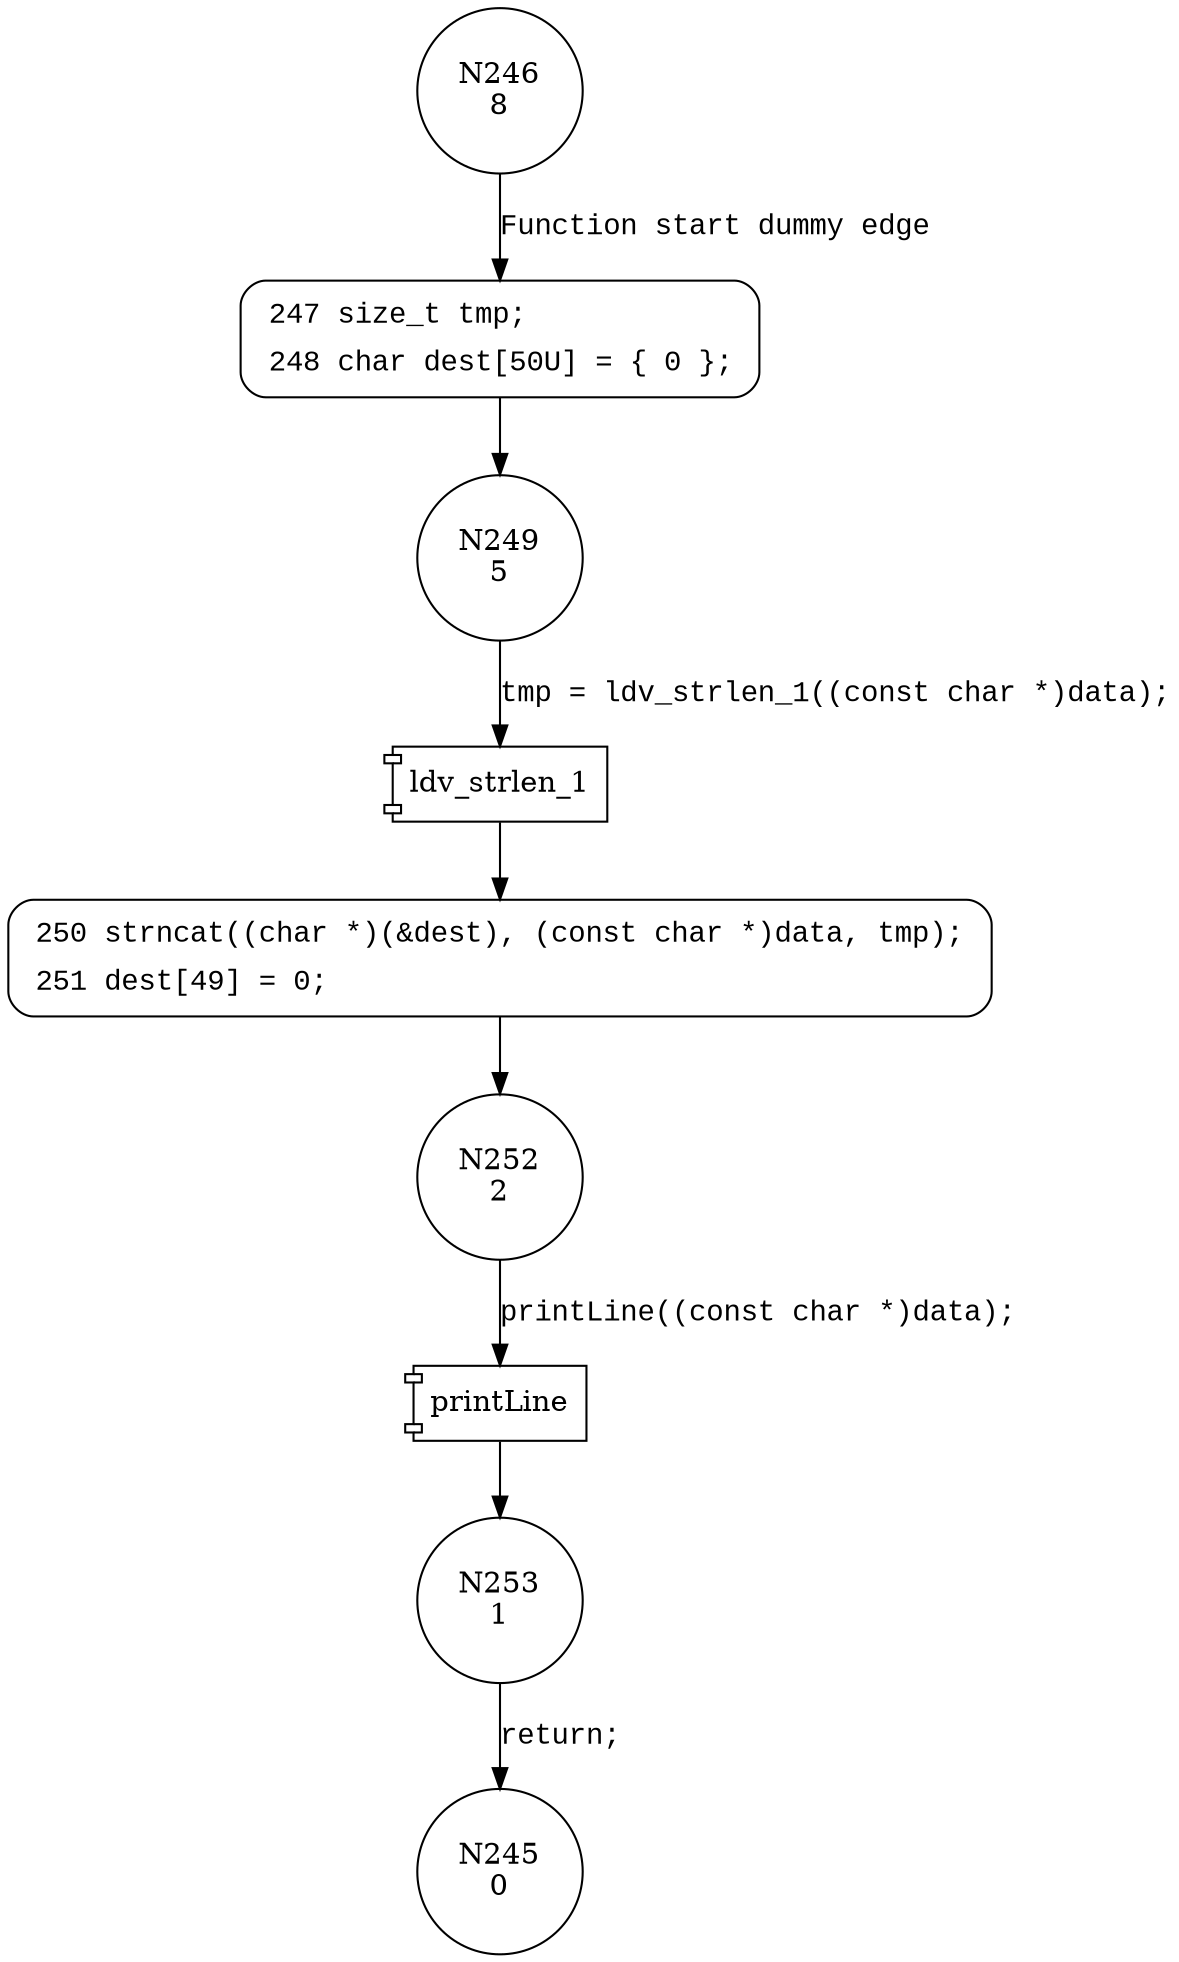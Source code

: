 digraph CWE121_Stack_Based_Buffer_Overflow__CWE806_char_declare_ncat_65b_badSink {
246 [shape="circle" label="N246\n8"]
247 [shape="circle" label="N247\n7"]
249 [shape="circle" label="N249\n5"]
250 [shape="circle" label="N250\n4"]
252 [shape="circle" label="N252\n2"]
253 [shape="circle" label="N253\n1"]
245 [shape="circle" label="N245\n0"]
247 [style="filled,bold" penwidth="1" fillcolor="white" fontname="Courier New" shape="Mrecord" label=<<table border="0" cellborder="0" cellpadding="3" bgcolor="white"><tr><td align="right">247</td><td align="left">size_t tmp;</td></tr><tr><td align="right">248</td><td align="left">char dest[50U] = &#123; 0 &#125;;</td></tr></table>>]
247 -> 249[label=""]
250 [style="filled,bold" penwidth="1" fillcolor="white" fontname="Courier New" shape="Mrecord" label=<<table border="0" cellborder="0" cellpadding="3" bgcolor="white"><tr><td align="right">250</td><td align="left">strncat((char *)(&amp;dest), (const char *)data, tmp);</td></tr><tr><td align="right">251</td><td align="left">dest[49] = 0;</td></tr></table>>]
250 -> 252[label=""]
246 -> 247 [label="Function start dummy edge" fontname="Courier New"]
100008 [shape="component" label="ldv_strlen_1"]
249 -> 100008 [label="tmp = ldv_strlen_1((const char *)data);" fontname="Courier New"]
100008 -> 250 [label="" fontname="Courier New"]
100009 [shape="component" label="printLine"]
252 -> 100009 [label="printLine((const char *)data);" fontname="Courier New"]
100009 -> 253 [label="" fontname="Courier New"]
253 -> 245 [label="return;" fontname="Courier New"]
}